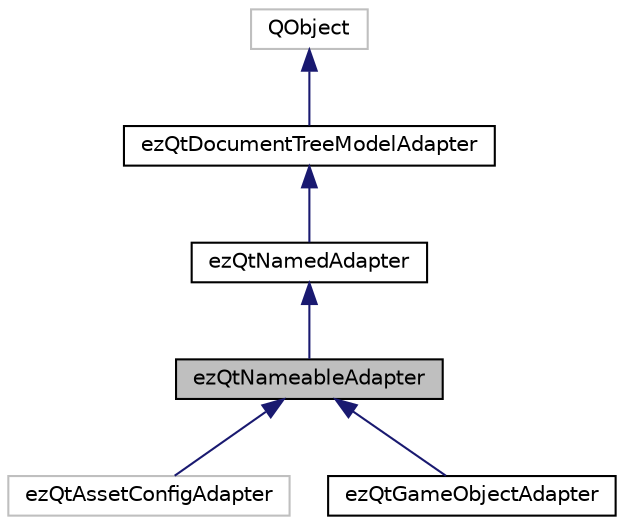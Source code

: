 digraph "ezQtNameableAdapter"
{
 // LATEX_PDF_SIZE
  edge [fontname="Helvetica",fontsize="10",labelfontname="Helvetica",labelfontsize="10"];
  node [fontname="Helvetica",fontsize="10",shape=record];
  Node1 [label="ezQtNameableAdapter",height=0.2,width=0.4,color="black", fillcolor="grey75", style="filled", fontcolor="black",tooltip="Convenience class that implements setting the name via a property on the object."];
  Node2 -> Node1 [dir="back",color="midnightblue",fontsize="10",style="solid",fontname="Helvetica"];
  Node2 [label="ezQtNamedAdapter",height=0.2,width=0.4,color="black", fillcolor="white", style="filled",URL="$dd/d80/classez_qt_named_adapter.htm",tooltip="Convenience class that implements getting the name via a property on the object."];
  Node3 -> Node2 [dir="back",color="midnightblue",fontsize="10",style="solid",fontname="Helvetica"];
  Node3 [label="ezQtDocumentTreeModelAdapter",height=0.2,width=0.4,color="black", fillcolor="white", style="filled",URL="$d1/d0d/classez_qt_document_tree_model_adapter.htm",tooltip="Adapter that defines data for specific type in the ezQtDocumentTreeModel."];
  Node4 -> Node3 [dir="back",color="midnightblue",fontsize="10",style="solid",fontname="Helvetica"];
  Node4 [label="QObject",height=0.2,width=0.4,color="grey75", fillcolor="white", style="filled",tooltip=" "];
  Node1 -> Node5 [dir="back",color="midnightblue",fontsize="10",style="solid",fontname="Helvetica"];
  Node5 [label="ezQtAssetConfigAdapter",height=0.2,width=0.4,color="grey75", fillcolor="white", style="filled",tooltip=" "];
  Node1 -> Node6 [dir="back",color="midnightblue",fontsize="10",style="solid",fontname="Helvetica"];
  Node6 [label="ezQtGameObjectAdapter",height=0.2,width=0.4,color="black", fillcolor="white", style="filled",URL="$d5/d0f/classez_qt_game_object_adapter.htm",tooltip=" "];
}
